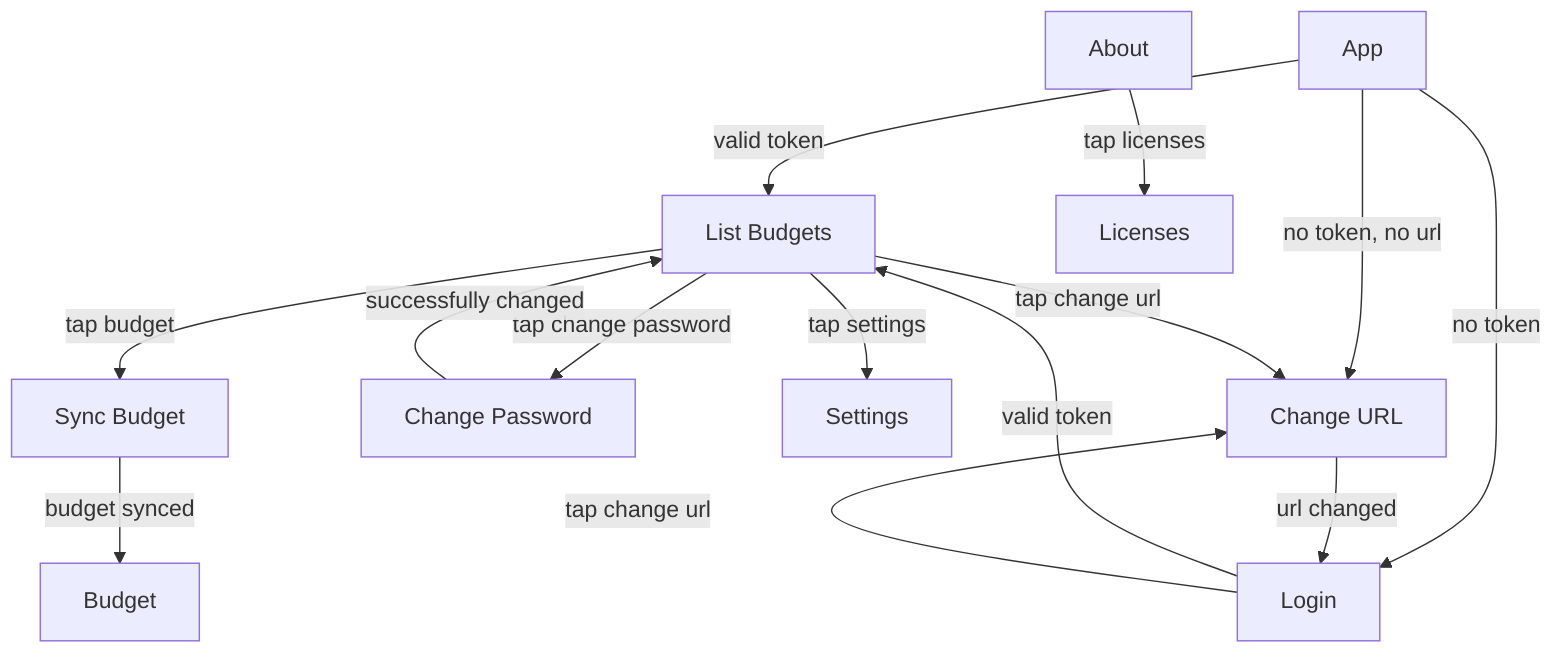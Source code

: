 flowchart TD
  app["App"]
  budgetList["List Budgets"]
  budgetSync["Sync Budget"]
  budget["Budget"]
  info["About"]
  licenses["Licenses"]
  login["Login"]
  password["Change Password"]
  settings["Settings"]
  url["Change URL"]

  app --valid token--> budgetList
  app --no token--> login
  app --no token, no url--> url
  budgetList --tap budget--> budgetSync
  budgetList --tap change password--> password
  budgetList --tap settings--> settings
  budgetList --tap change url--> url
  budgetSync --budget synced--> budget
  info -- tap licenses--> licenses
  login --valid token--> budgetList
  login --tap change url--> url
  password --successfully changed--> budgetList
  url --url changed--> login